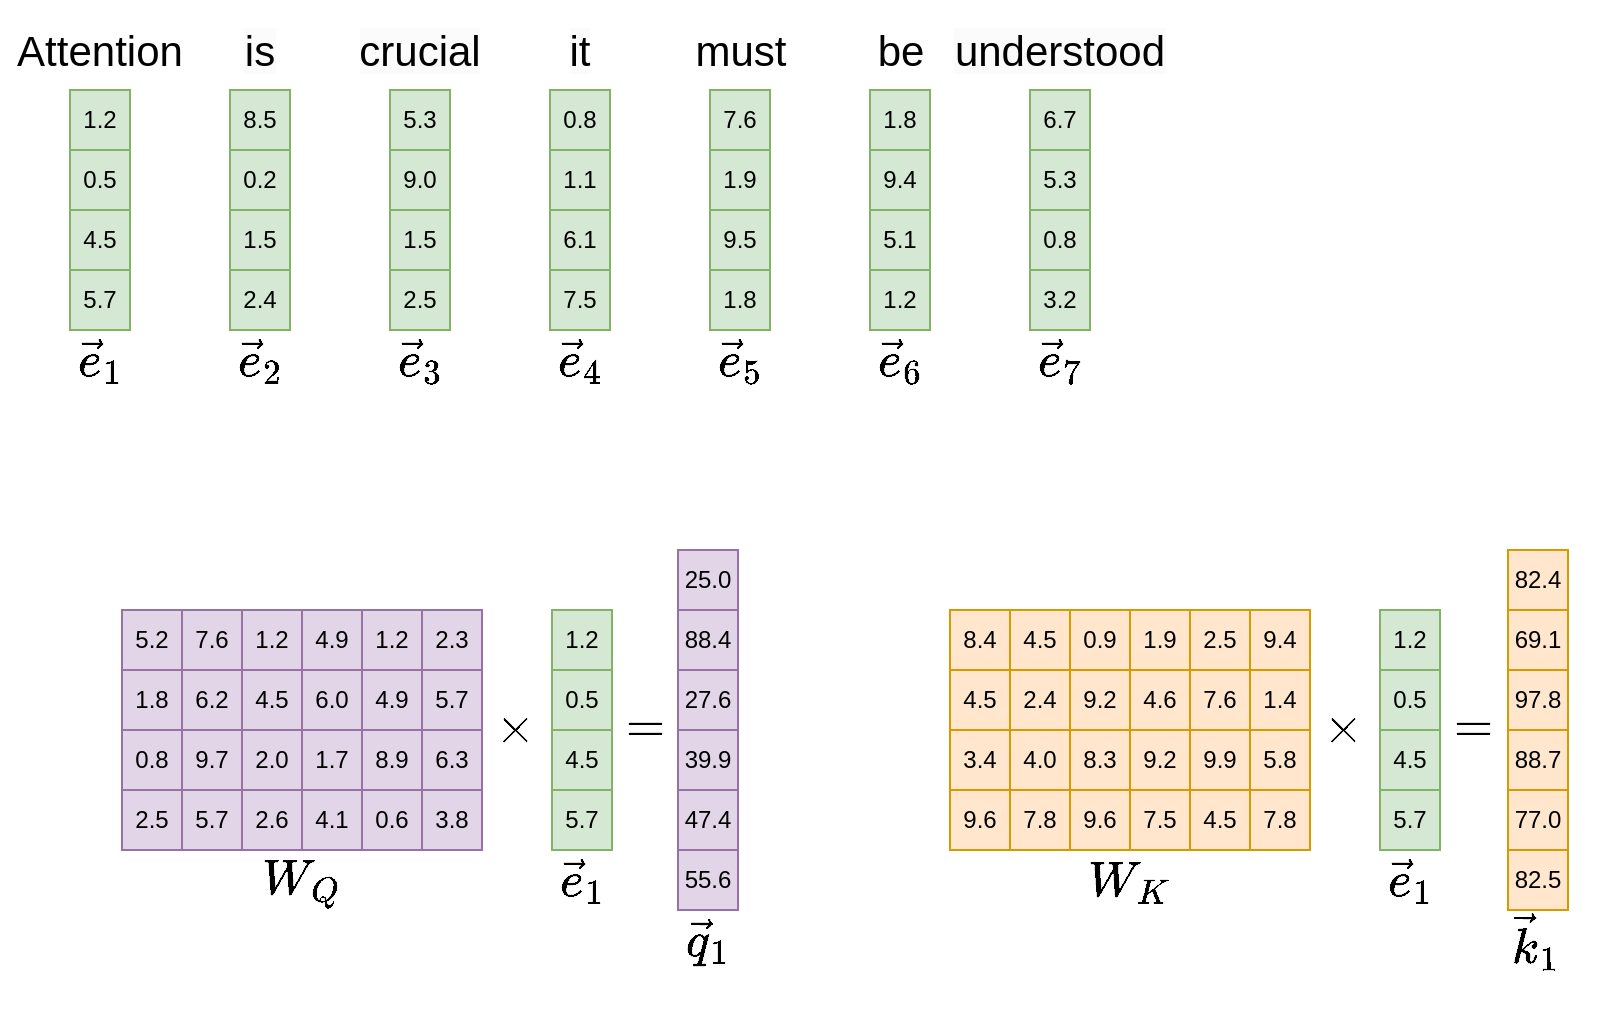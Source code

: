 <mxfile version="20.8.16" type="device"><diagram name="Page-1" id="EbGalk1hea7vhW5psMRA"><mxGraphModel dx="989" dy="582" grid="1" gridSize="10" guides="1" tooltips="1" connect="1" arrows="1" fold="1" page="1" pageScale="1" pageWidth="827" pageHeight="1169" math="1" shadow="0"><root><mxCell id="0"/><mxCell id="1" parent="0"/><mxCell id="UyHrnG_V_bVHowqKQRL8-1" value="Attention" style="text;html=1;strokeColor=none;fillColor=none;align=center;verticalAlign=middle;whiteSpace=wrap;rounded=0;fontSize=21;" parent="1" vertex="1"><mxGeometry x="245" y="125" width="100" height="30" as="geometry"/></mxCell><mxCell id="UyHrnG_V_bVHowqKQRL8-2" value="1.2" style="rounded=0;whiteSpace=wrap;html=1;fillColor=#d5e8d4;strokeColor=#82b366;" parent="1" vertex="1"><mxGeometry x="280" y="160" width="30" height="30" as="geometry"/></mxCell><mxCell id="UyHrnG_V_bVHowqKQRL8-3" value="0.5" style="rounded=0;whiteSpace=wrap;html=1;verticalAlign=middle;align=center;fillColor=#d5e8d4;strokeColor=#82b366;" parent="1" vertex="1"><mxGeometry x="280" y="190" width="30" height="30" as="geometry"/></mxCell><mxCell id="UyHrnG_V_bVHowqKQRL8-4" value="4.5" style="rounded=0;whiteSpace=wrap;html=1;fillColor=#d5e8d4;strokeColor=#82b366;" parent="1" vertex="1"><mxGeometry x="280" y="220" width="30" height="30" as="geometry"/></mxCell><mxCell id="UyHrnG_V_bVHowqKQRL8-5" value="5.7" style="rounded=0;whiteSpace=wrap;html=1;fillColor=#d5e8d4;strokeColor=#82b366;" parent="1" vertex="1"><mxGeometry x="280" y="250" width="30" height="30" as="geometry"/></mxCell><mxCell id="UyHrnG_V_bVHowqKQRL8-9" value="&lt;span style=&quot;color: rgb(0, 0, 0); font-family: Helvetica; font-size: 21px; font-style: normal; font-variant-ligatures: normal; font-variant-caps: normal; font-weight: 400; letter-spacing: normal; orphans: 2; text-indent: 0px; text-transform: none; widows: 2; word-spacing: 0px; -webkit-text-stroke-width: 0px; background-color: rgb(251, 251, 251); text-decoration-thickness: initial; text-decoration-style: initial; text-decoration-color: initial; float: none; display: inline !important;&quot;&gt;is&lt;/span&gt;" style="text;whiteSpace=wrap;html=1;fontSize=21;verticalAlign=middle;align=center;" parent="1" vertex="1"><mxGeometry x="350" y="125" width="50" height="30" as="geometry"/></mxCell><mxCell id="UyHrnG_V_bVHowqKQRL8-10" value="&lt;span style=&quot;color: rgb(0, 0, 0); font-family: Helvetica; font-size: 21px; font-style: normal; font-variant-ligatures: normal; font-variant-caps: normal; font-weight: 400; letter-spacing: normal; orphans: 2; text-indent: 0px; text-transform: none; widows: 2; word-spacing: 0px; -webkit-text-stroke-width: 0px; background-color: rgb(251, 251, 251); text-decoration-thickness: initial; text-decoration-style: initial; text-decoration-color: initial; float: none; display: inline !important;&quot;&gt;crucial&lt;/span&gt;" style="text;whiteSpace=wrap;html=1;fontSize=21;verticalAlign=middle;align=center;" parent="1" vertex="1"><mxGeometry x="410" y="115" width="90" height="50" as="geometry"/></mxCell><mxCell id="UyHrnG_V_bVHowqKQRL8-11" value="&lt;span style=&quot;color: rgb(0, 0, 0); font-family: Helvetica; font-size: 21px; font-style: normal; font-variant-ligatures: normal; font-variant-caps: normal; font-weight: 400; letter-spacing: normal; orphans: 2; text-indent: 0px; text-transform: none; widows: 2; word-spacing: 0px; -webkit-text-stroke-width: 0px; background-color: rgb(251, 251, 251); text-decoration-thickness: initial; text-decoration-style: initial; text-decoration-color: initial; float: none; display: inline !important;&quot;&gt;it&lt;/span&gt;" style="text;whiteSpace=wrap;html=1;fontSize=21;verticalAlign=middle;align=center;" parent="1" vertex="1"><mxGeometry x="510" y="115" width="50" height="50" as="geometry"/></mxCell><mxCell id="UyHrnG_V_bVHowqKQRL8-13" value="must" style="text;html=1;align=center;verticalAlign=middle;resizable=0;points=[];autosize=1;strokeColor=none;fillColor=none;fontSize=21;" parent="1" vertex="1"><mxGeometry x="580" y="120" width="70" height="40" as="geometry"/></mxCell><mxCell id="UyHrnG_V_bVHowqKQRL8-14" value="be" style="text;html=1;align=center;verticalAlign=middle;resizable=0;points=[];autosize=1;strokeColor=none;fillColor=none;fontSize=21;" parent="1" vertex="1"><mxGeometry x="670" y="120" width="50" height="40" as="geometry"/></mxCell><mxCell id="UyHrnG_V_bVHowqKQRL8-15" value="&lt;span style=&quot;color: rgb(0, 0, 0); font-family: Helvetica; font-size: 21px; font-style: normal; font-variant-ligatures: normal; font-variant-caps: normal; font-weight: 400; letter-spacing: normal; orphans: 2; text-indent: 0px; text-transform: none; widows: 2; word-spacing: 0px; -webkit-text-stroke-width: 0px; background-color: rgb(251, 251, 251); text-decoration-thickness: initial; text-decoration-style: initial; text-decoration-color: initial; float: none; display: inline !important;&quot;&gt;understood&lt;/span&gt;" style="text;whiteSpace=wrap;html=1;fontSize=21;verticalAlign=middle;align=center;" parent="1" vertex="1"><mxGeometry x="705" y="115" width="140" height="50" as="geometry"/></mxCell><mxCell id="UyHrnG_V_bVHowqKQRL8-16" value="8.5" style="rounded=0;whiteSpace=wrap;html=1;fillColor=#d5e8d4;strokeColor=#82b366;" parent="1" vertex="1"><mxGeometry x="360" y="160" width="30" height="30" as="geometry"/></mxCell><mxCell id="UyHrnG_V_bVHowqKQRL8-17" value="0.2" style="rounded=0;whiteSpace=wrap;html=1;verticalAlign=middle;align=center;fillColor=#d5e8d4;strokeColor=#82b366;" parent="1" vertex="1"><mxGeometry x="360" y="190" width="30" height="30" as="geometry"/></mxCell><mxCell id="UyHrnG_V_bVHowqKQRL8-18" value="1.5" style="rounded=0;whiteSpace=wrap;html=1;fillColor=#d5e8d4;strokeColor=#82b366;" parent="1" vertex="1"><mxGeometry x="360" y="220" width="30" height="30" as="geometry"/></mxCell><mxCell id="UyHrnG_V_bVHowqKQRL8-19" value="2.4" style="rounded=0;whiteSpace=wrap;html=1;fillColor=#d5e8d4;strokeColor=#82b366;" parent="1" vertex="1"><mxGeometry x="360" y="250" width="30" height="30" as="geometry"/></mxCell><mxCell id="UyHrnG_V_bVHowqKQRL8-22" value="5.3" style="rounded=0;whiteSpace=wrap;html=1;fillColor=#d5e8d4;strokeColor=#82b366;" parent="1" vertex="1"><mxGeometry x="440" y="160" width="30" height="30" as="geometry"/></mxCell><mxCell id="UyHrnG_V_bVHowqKQRL8-23" value="9.0" style="rounded=0;whiteSpace=wrap;html=1;verticalAlign=middle;align=center;fillColor=#d5e8d4;strokeColor=#82b366;" parent="1" vertex="1"><mxGeometry x="440" y="190" width="30" height="30" as="geometry"/></mxCell><mxCell id="UyHrnG_V_bVHowqKQRL8-24" value="1.5" style="rounded=0;whiteSpace=wrap;html=1;fillColor=#d5e8d4;strokeColor=#82b366;" parent="1" vertex="1"><mxGeometry x="440" y="220" width="30" height="30" as="geometry"/></mxCell><mxCell id="UyHrnG_V_bVHowqKQRL8-25" value="2.5" style="rounded=0;whiteSpace=wrap;html=1;fillColor=#d5e8d4;strokeColor=#82b366;" parent="1" vertex="1"><mxGeometry x="440" y="250" width="30" height="30" as="geometry"/></mxCell><mxCell id="UyHrnG_V_bVHowqKQRL8-28" value="0.8" style="rounded=0;whiteSpace=wrap;html=1;fillColor=#d5e8d4;strokeColor=#82b366;" parent="1" vertex="1"><mxGeometry x="520" y="160" width="30" height="30" as="geometry"/></mxCell><mxCell id="UyHrnG_V_bVHowqKQRL8-29" value="1.1" style="rounded=0;whiteSpace=wrap;html=1;verticalAlign=middle;align=center;fillColor=#d5e8d4;strokeColor=#82b366;" parent="1" vertex="1"><mxGeometry x="520" y="190" width="30" height="30" as="geometry"/></mxCell><mxCell id="UyHrnG_V_bVHowqKQRL8-30" value="6.1" style="rounded=0;whiteSpace=wrap;html=1;fillColor=#d5e8d4;strokeColor=#82b366;" parent="1" vertex="1"><mxGeometry x="520" y="220" width="30" height="30" as="geometry"/></mxCell><mxCell id="UyHrnG_V_bVHowqKQRL8-31" value="7.5" style="rounded=0;whiteSpace=wrap;html=1;fillColor=#d5e8d4;strokeColor=#82b366;" parent="1" vertex="1"><mxGeometry x="520" y="250" width="30" height="30" as="geometry"/></mxCell><mxCell id="UyHrnG_V_bVHowqKQRL8-34" value="7.6" style="rounded=0;whiteSpace=wrap;html=1;fillColor=#d5e8d4;strokeColor=#82b366;" parent="1" vertex="1"><mxGeometry x="600" y="160" width="30" height="30" as="geometry"/></mxCell><mxCell id="UyHrnG_V_bVHowqKQRL8-35" value="1.9" style="rounded=0;whiteSpace=wrap;html=1;verticalAlign=middle;align=center;fillColor=#d5e8d4;strokeColor=#82b366;" parent="1" vertex="1"><mxGeometry x="600" y="190" width="30" height="30" as="geometry"/></mxCell><mxCell id="UyHrnG_V_bVHowqKQRL8-36" value="9.5" style="rounded=0;whiteSpace=wrap;html=1;fillColor=#d5e8d4;strokeColor=#82b366;" parent="1" vertex="1"><mxGeometry x="600" y="220" width="30" height="30" as="geometry"/></mxCell><mxCell id="UyHrnG_V_bVHowqKQRL8-37" value="1.8" style="rounded=0;whiteSpace=wrap;html=1;fillColor=#d5e8d4;strokeColor=#82b366;" parent="1" vertex="1"><mxGeometry x="600" y="250" width="30" height="30" as="geometry"/></mxCell><mxCell id="UyHrnG_V_bVHowqKQRL8-40" value="1.8" style="rounded=0;whiteSpace=wrap;html=1;fillColor=#d5e8d4;strokeColor=#82b366;" parent="1" vertex="1"><mxGeometry x="680" y="160" width="30" height="30" as="geometry"/></mxCell><mxCell id="UyHrnG_V_bVHowqKQRL8-41" value="9.4" style="rounded=0;whiteSpace=wrap;html=1;verticalAlign=middle;align=center;fillColor=#d5e8d4;strokeColor=#82b366;" parent="1" vertex="1"><mxGeometry x="680" y="190" width="30" height="30" as="geometry"/></mxCell><mxCell id="UyHrnG_V_bVHowqKQRL8-42" value="5.1" style="rounded=0;whiteSpace=wrap;html=1;fillColor=#d5e8d4;strokeColor=#82b366;" parent="1" vertex="1"><mxGeometry x="680" y="220" width="30" height="30" as="geometry"/></mxCell><mxCell id="UyHrnG_V_bVHowqKQRL8-43" value="1.2" style="rounded=0;whiteSpace=wrap;html=1;fillColor=#d5e8d4;strokeColor=#82b366;" parent="1" vertex="1"><mxGeometry x="680" y="250" width="30" height="30" as="geometry"/></mxCell><mxCell id="UyHrnG_V_bVHowqKQRL8-52" value="6.7" style="rounded=0;whiteSpace=wrap;html=1;fillColor=#d5e8d4;strokeColor=#82b366;" parent="1" vertex="1"><mxGeometry x="760" y="160" width="30" height="30" as="geometry"/></mxCell><mxCell id="UyHrnG_V_bVHowqKQRL8-53" value="5.3" style="rounded=0;whiteSpace=wrap;html=1;verticalAlign=middle;align=center;fillColor=#d5e8d4;strokeColor=#82b366;" parent="1" vertex="1"><mxGeometry x="760" y="190" width="30" height="30" as="geometry"/></mxCell><mxCell id="UyHrnG_V_bVHowqKQRL8-54" value="0.8" style="rounded=0;whiteSpace=wrap;html=1;fillColor=#d5e8d4;strokeColor=#82b366;" parent="1" vertex="1"><mxGeometry x="760" y="220" width="30" height="30" as="geometry"/></mxCell><mxCell id="UyHrnG_V_bVHowqKQRL8-55" value="3.2" style="rounded=0;whiteSpace=wrap;html=1;fillColor=#d5e8d4;strokeColor=#82b366;" parent="1" vertex="1"><mxGeometry x="760" y="250" width="30" height="30" as="geometry"/></mxCell><mxCell id="UyHrnG_V_bVHowqKQRL8-58" value="\( \vec{e}_1 \)" style="text;html=1;strokeColor=none;fillColor=none;align=center;verticalAlign=middle;whiteSpace=wrap;rounded=0;fontSize=21;" parent="1" vertex="1"><mxGeometry x="265" y="280" width="60" height="30" as="geometry"/></mxCell><mxCell id="UyHrnG_V_bVHowqKQRL8-59" value="\( \vec{e}_2 \)" style="text;html=1;strokeColor=none;fillColor=none;align=center;verticalAlign=middle;whiteSpace=wrap;rounded=0;fontSize=21;" parent="1" vertex="1"><mxGeometry x="345" y="280" width="60" height="30" as="geometry"/></mxCell><mxCell id="UyHrnG_V_bVHowqKQRL8-60" value="\( \vec{e}_3 \)" style="text;html=1;strokeColor=none;fillColor=none;align=center;verticalAlign=middle;whiteSpace=wrap;rounded=0;fontSize=21;" parent="1" vertex="1"><mxGeometry x="425" y="280" width="60" height="30" as="geometry"/></mxCell><mxCell id="UyHrnG_V_bVHowqKQRL8-61" value="\( \vec{e}_4 \)" style="text;html=1;strokeColor=none;fillColor=none;align=center;verticalAlign=middle;whiteSpace=wrap;rounded=0;fontSize=21;" parent="1" vertex="1"><mxGeometry x="505" y="280" width="60" height="30" as="geometry"/></mxCell><mxCell id="UyHrnG_V_bVHowqKQRL8-62" value="\( \vec{e}_5 \)" style="text;html=1;strokeColor=none;fillColor=none;align=center;verticalAlign=middle;whiteSpace=wrap;rounded=0;fontSize=21;" parent="1" vertex="1"><mxGeometry x="585" y="280" width="60" height="30" as="geometry"/></mxCell><mxCell id="UyHrnG_V_bVHowqKQRL8-63" value="\( \vec{e}_6 \)" style="text;html=1;strokeColor=none;fillColor=none;align=center;verticalAlign=middle;whiteSpace=wrap;rounded=0;fontSize=21;" parent="1" vertex="1"><mxGeometry x="665" y="280" width="60" height="30" as="geometry"/></mxCell><mxCell id="UyHrnG_V_bVHowqKQRL8-64" value="\( \vec{e}_7 \)" style="text;html=1;strokeColor=none;fillColor=none;align=center;verticalAlign=middle;whiteSpace=wrap;rounded=0;fontSize=21;" parent="1" vertex="1"><mxGeometry x="745" y="280" width="60" height="30" as="geometry"/></mxCell><mxCell id="UyHrnG_V_bVHowqKQRL8-65" value="1.2" style="rounded=0;whiteSpace=wrap;html=1;fillColor=#d5e8d4;strokeColor=#82b366;" parent="1" vertex="1"><mxGeometry x="521" y="420" width="30" height="30" as="geometry"/></mxCell><mxCell id="UyHrnG_V_bVHowqKQRL8-66" value="0.5" style="rounded=0;whiteSpace=wrap;html=1;verticalAlign=middle;align=center;fillColor=#d5e8d4;strokeColor=#82b366;" parent="1" vertex="1"><mxGeometry x="521" y="450" width="30" height="30" as="geometry"/></mxCell><mxCell id="UyHrnG_V_bVHowqKQRL8-67" value="4.5" style="rounded=0;whiteSpace=wrap;html=1;fillColor=#d5e8d4;strokeColor=#82b366;" parent="1" vertex="1"><mxGeometry x="521" y="480" width="30" height="30" as="geometry"/></mxCell><mxCell id="UyHrnG_V_bVHowqKQRL8-68" value="5.7" style="rounded=0;whiteSpace=wrap;html=1;fillColor=#d5e8d4;strokeColor=#82b366;" parent="1" vertex="1"><mxGeometry x="521" y="510" width="30" height="30" as="geometry"/></mxCell><mxCell id="UyHrnG_V_bVHowqKQRL8-71" value="2.3" style="rounded=0;whiteSpace=wrap;html=1;fillColor=#e1d5e7;strokeColor=#9673a6;" parent="1" vertex="1"><mxGeometry x="456" y="420" width="30" height="30" as="geometry"/></mxCell><mxCell id="UyHrnG_V_bVHowqKQRL8-72" value="5.7" style="rounded=0;whiteSpace=wrap;html=1;verticalAlign=middle;align=center;fillColor=#e1d5e7;strokeColor=#9673a6;" parent="1" vertex="1"><mxGeometry x="456" y="450" width="30" height="30" as="geometry"/></mxCell><mxCell id="UyHrnG_V_bVHowqKQRL8-73" value="6.3" style="rounded=0;whiteSpace=wrap;html=1;fillColor=#e1d5e7;strokeColor=#9673a6;" parent="1" vertex="1"><mxGeometry x="456" y="480" width="30" height="30" as="geometry"/></mxCell><mxCell id="UyHrnG_V_bVHowqKQRL8-74" value="3.8" style="rounded=0;whiteSpace=wrap;html=1;fillColor=#e1d5e7;strokeColor=#9673a6;" parent="1" vertex="1"><mxGeometry x="456" y="510" width="30" height="30" as="geometry"/></mxCell><mxCell id="UyHrnG_V_bVHowqKQRL8-77" value="\( \vec{e}_1 \)" style="text;html=1;strokeColor=none;fillColor=none;align=center;verticalAlign=middle;whiteSpace=wrap;rounded=0;fontSize=21;" parent="1" vertex="1"><mxGeometry x="506" y="540" width="60" height="30" as="geometry"/></mxCell><mxCell id="UyHrnG_V_bVHowqKQRL8-78" value="1.2" style="rounded=0;whiteSpace=wrap;html=1;fillColor=#e1d5e7;strokeColor=#9673a6;" parent="1" vertex="1"><mxGeometry x="426" y="420" width="30" height="30" as="geometry"/></mxCell><mxCell id="UyHrnG_V_bVHowqKQRL8-79" value="4.9" style="rounded=0;whiteSpace=wrap;html=1;verticalAlign=middle;align=center;fillColor=#e1d5e7;strokeColor=#9673a6;" parent="1" vertex="1"><mxGeometry x="426" y="450" width="30" height="30" as="geometry"/></mxCell><mxCell id="UyHrnG_V_bVHowqKQRL8-80" value="8.9" style="rounded=0;whiteSpace=wrap;html=1;fillColor=#e1d5e7;strokeColor=#9673a6;" parent="1" vertex="1"><mxGeometry x="426" y="480" width="30" height="30" as="geometry"/></mxCell><mxCell id="UyHrnG_V_bVHowqKQRL8-81" value="0.6" style="rounded=0;whiteSpace=wrap;html=1;fillColor=#e1d5e7;strokeColor=#9673a6;" parent="1" vertex="1"><mxGeometry x="426" y="510" width="30" height="30" as="geometry"/></mxCell><mxCell id="UyHrnG_V_bVHowqKQRL8-84" value="4.9" style="rounded=0;whiteSpace=wrap;html=1;fillColor=#e1d5e7;strokeColor=#9673a6;" parent="1" vertex="1"><mxGeometry x="396" y="420" width="30" height="30" as="geometry"/></mxCell><mxCell id="UyHrnG_V_bVHowqKQRL8-85" value="6.0" style="rounded=0;whiteSpace=wrap;html=1;verticalAlign=middle;align=center;fillColor=#e1d5e7;strokeColor=#9673a6;" parent="1" vertex="1"><mxGeometry x="396" y="450" width="30" height="30" as="geometry"/></mxCell><mxCell id="UyHrnG_V_bVHowqKQRL8-86" value="1.7" style="rounded=0;whiteSpace=wrap;html=1;fillColor=#e1d5e7;strokeColor=#9673a6;" parent="1" vertex="1"><mxGeometry x="396" y="480" width="30" height="30" as="geometry"/></mxCell><mxCell id="UyHrnG_V_bVHowqKQRL8-87" value="4.1" style="rounded=0;whiteSpace=wrap;html=1;fillColor=#e1d5e7;strokeColor=#9673a6;" parent="1" vertex="1"><mxGeometry x="396" y="510" width="30" height="30" as="geometry"/></mxCell><mxCell id="UyHrnG_V_bVHowqKQRL8-90" value="1.2" style="rounded=0;whiteSpace=wrap;html=1;fillColor=#e1d5e7;strokeColor=#9673a6;" parent="1" vertex="1"><mxGeometry x="366" y="420" width="30" height="30" as="geometry"/></mxCell><mxCell id="UyHrnG_V_bVHowqKQRL8-91" value="4.5" style="rounded=0;whiteSpace=wrap;html=1;verticalAlign=middle;align=center;fillColor=#e1d5e7;strokeColor=#9673a6;" parent="1" vertex="1"><mxGeometry x="366" y="450" width="30" height="30" as="geometry"/></mxCell><mxCell id="UyHrnG_V_bVHowqKQRL8-92" value="2.0" style="rounded=0;whiteSpace=wrap;html=1;fillColor=#e1d5e7;strokeColor=#9673a6;" parent="1" vertex="1"><mxGeometry x="366" y="480" width="30" height="30" as="geometry"/></mxCell><mxCell id="UyHrnG_V_bVHowqKQRL8-93" value="2.6" style="rounded=0;whiteSpace=wrap;html=1;fillColor=#e1d5e7;strokeColor=#9673a6;" parent="1" vertex="1"><mxGeometry x="366" y="510" width="30" height="30" as="geometry"/></mxCell><mxCell id="UyHrnG_V_bVHowqKQRL8-96" value="7.6" style="rounded=0;whiteSpace=wrap;html=1;fillColor=#e1d5e7;strokeColor=#9673a6;" parent="1" vertex="1"><mxGeometry x="336" y="420" width="30" height="30" as="geometry"/></mxCell><mxCell id="UyHrnG_V_bVHowqKQRL8-97" value="6.2" style="rounded=0;whiteSpace=wrap;html=1;verticalAlign=middle;align=center;fillColor=#e1d5e7;strokeColor=#9673a6;" parent="1" vertex="1"><mxGeometry x="336" y="450" width="30" height="30" as="geometry"/></mxCell><mxCell id="UyHrnG_V_bVHowqKQRL8-98" value="9.7" style="rounded=0;whiteSpace=wrap;html=1;fillColor=#e1d5e7;strokeColor=#9673a6;" parent="1" vertex="1"><mxGeometry x="336" y="480" width="30" height="30" as="geometry"/></mxCell><mxCell id="UyHrnG_V_bVHowqKQRL8-99" value="5.7" style="rounded=0;whiteSpace=wrap;html=1;fillColor=#e1d5e7;strokeColor=#9673a6;" parent="1" vertex="1"><mxGeometry x="336" y="510" width="30" height="30" as="geometry"/></mxCell><mxCell id="UyHrnG_V_bVHowqKQRL8-102" value="5.2" style="rounded=0;whiteSpace=wrap;html=1;fillColor=#e1d5e7;strokeColor=#9673a6;" parent="1" vertex="1"><mxGeometry x="306" y="420" width="30" height="30" as="geometry"/></mxCell><mxCell id="UyHrnG_V_bVHowqKQRL8-103" value="1.8" style="rounded=0;whiteSpace=wrap;html=1;verticalAlign=middle;align=center;fillColor=#e1d5e7;strokeColor=#9673a6;" parent="1" vertex="1"><mxGeometry x="306" y="450" width="30" height="30" as="geometry"/></mxCell><mxCell id="UyHrnG_V_bVHowqKQRL8-104" value="0.8" style="rounded=0;whiteSpace=wrap;html=1;fillColor=#e1d5e7;strokeColor=#9673a6;" parent="1" vertex="1"><mxGeometry x="306" y="480" width="30" height="30" as="geometry"/></mxCell><mxCell id="UyHrnG_V_bVHowqKQRL8-105" value="2.5" style="rounded=0;whiteSpace=wrap;html=1;fillColor=#e1d5e7;strokeColor=#9673a6;" parent="1" vertex="1"><mxGeometry x="306" y="510" width="30" height="30" as="geometry"/></mxCell><mxCell id="UyHrnG_V_bVHowqKQRL8-120" value="\( W_Q \)" style="text;html=1;strokeColor=none;fillColor=none;align=center;verticalAlign=middle;whiteSpace=wrap;rounded=0;fontSize=21;" parent="1" vertex="1"><mxGeometry x="366" y="540" width="60" height="30" as="geometry"/></mxCell><mxCell id="UyHrnG_V_bVHowqKQRL8-121" value="\( \times \)" style="text;html=1;strokeColor=none;fillColor=none;align=center;verticalAlign=middle;whiteSpace=wrap;rounded=0;fontSize=21;" parent="1" vertex="1"><mxGeometry x="488" y="463" width="30" height="30" as="geometry"/></mxCell><mxCell id="UyHrnG_V_bVHowqKQRL8-122" value="\( = \)" style="text;html=1;strokeColor=none;fillColor=none;align=center;verticalAlign=middle;whiteSpace=wrap;rounded=0;fontSize=21;" parent="1" vertex="1"><mxGeometry x="553" y="463" width="30" height="30" as="geometry"/></mxCell><mxCell id="UyHrnG_V_bVHowqKQRL8-124" value="25.0" style="rounded=0;whiteSpace=wrap;html=1;fillColor=#e1d5e7;strokeColor=#9673a6;" parent="1" vertex="1"><mxGeometry x="584" y="390" width="30" height="30" as="geometry"/></mxCell><mxCell id="UyHrnG_V_bVHowqKQRL8-125" value="88.4" style="rounded=0;whiteSpace=wrap;html=1;verticalAlign=middle;align=center;fillColor=#e1d5e7;strokeColor=#9673a6;" parent="1" vertex="1"><mxGeometry x="584" y="420" width="30" height="30" as="geometry"/></mxCell><mxCell id="UyHrnG_V_bVHowqKQRL8-126" value="27.6" style="rounded=0;whiteSpace=wrap;html=1;fillColor=#e1d5e7;strokeColor=#9673a6;" parent="1" vertex="1"><mxGeometry x="584" y="450" width="30" height="30" as="geometry"/></mxCell><mxCell id="UyHrnG_V_bVHowqKQRL8-127" value="39.9" style="rounded=0;whiteSpace=wrap;html=1;fillColor=#e1d5e7;strokeColor=#9673a6;" parent="1" vertex="1"><mxGeometry x="584" y="480" width="30" height="30" as="geometry"/></mxCell><mxCell id="UyHrnG_V_bVHowqKQRL8-128" value="47.4" style="rounded=0;whiteSpace=wrap;html=1;fillColor=#e1d5e7;strokeColor=#9673a6;" parent="1" vertex="1"><mxGeometry x="584" y="510" width="30" height="30" as="geometry"/></mxCell><mxCell id="UyHrnG_V_bVHowqKQRL8-129" value="55.6" style="rounded=0;whiteSpace=wrap;html=1;fillColor=#e1d5e7;strokeColor=#9673a6;" parent="1" vertex="1"><mxGeometry x="584" y="540" width="30" height="30" as="geometry"/></mxCell><mxCell id="UyHrnG_V_bVHowqKQRL8-134" value="\( \vec{q}_1 \)" style="text;html=1;strokeColor=none;fillColor=none;align=center;verticalAlign=middle;whiteSpace=wrap;rounded=0;fontSize=21;" parent="1" vertex="1"><mxGeometry x="569" y="570" width="60" height="30" as="geometry"/></mxCell><mxCell id="fQk8kGWmBJf_1s6ansiL-1" value="1.2" style="rounded=0;whiteSpace=wrap;html=1;fillColor=#d5e8d4;strokeColor=#82b366;" vertex="1" parent="1"><mxGeometry x="935" y="420" width="30" height="30" as="geometry"/></mxCell><mxCell id="fQk8kGWmBJf_1s6ansiL-2" value="0.5" style="rounded=0;whiteSpace=wrap;html=1;verticalAlign=middle;align=center;fillColor=#d5e8d4;strokeColor=#82b366;" vertex="1" parent="1"><mxGeometry x="935" y="450" width="30" height="30" as="geometry"/></mxCell><mxCell id="fQk8kGWmBJf_1s6ansiL-3" value="4.5" style="rounded=0;whiteSpace=wrap;html=1;fillColor=#d5e8d4;strokeColor=#82b366;" vertex="1" parent="1"><mxGeometry x="935" y="480" width="30" height="30" as="geometry"/></mxCell><mxCell id="fQk8kGWmBJf_1s6ansiL-4" value="5.7" style="rounded=0;whiteSpace=wrap;html=1;fillColor=#d5e8d4;strokeColor=#82b366;" vertex="1" parent="1"><mxGeometry x="935" y="510" width="30" height="30" as="geometry"/></mxCell><mxCell id="fQk8kGWmBJf_1s6ansiL-5" value="9.4" style="rounded=0;whiteSpace=wrap;html=1;fillColor=#ffe6cc;strokeColor=#d79b00;" vertex="1" parent="1"><mxGeometry x="870" y="420" width="30" height="30" as="geometry"/></mxCell><mxCell id="fQk8kGWmBJf_1s6ansiL-6" value="1.4" style="rounded=0;whiteSpace=wrap;html=1;verticalAlign=middle;align=center;fillColor=#ffe6cc;strokeColor=#d79b00;" vertex="1" parent="1"><mxGeometry x="870" y="450" width="30" height="30" as="geometry"/></mxCell><mxCell id="fQk8kGWmBJf_1s6ansiL-7" value="5.8" style="rounded=0;whiteSpace=wrap;html=1;fillColor=#ffe6cc;strokeColor=#d79b00;" vertex="1" parent="1"><mxGeometry x="870" y="480" width="30" height="30" as="geometry"/></mxCell><mxCell id="fQk8kGWmBJf_1s6ansiL-8" value="7.8" style="rounded=0;whiteSpace=wrap;html=1;fillColor=#ffe6cc;strokeColor=#d79b00;" vertex="1" parent="1"><mxGeometry x="870" y="510" width="30" height="30" as="geometry"/></mxCell><mxCell id="fQk8kGWmBJf_1s6ansiL-9" value="\( \vec{e}_1 \)" style="text;html=1;strokeColor=none;fillColor=none;align=center;verticalAlign=middle;whiteSpace=wrap;rounded=0;fontSize=21;" vertex="1" parent="1"><mxGeometry x="920" y="540" width="60" height="30" as="geometry"/></mxCell><mxCell id="fQk8kGWmBJf_1s6ansiL-10" value="2.5" style="rounded=0;whiteSpace=wrap;html=1;fillColor=#ffe6cc;strokeColor=#d79b00;" vertex="1" parent="1"><mxGeometry x="840" y="420" width="30" height="30" as="geometry"/></mxCell><mxCell id="fQk8kGWmBJf_1s6ansiL-11" value="7.6" style="rounded=0;whiteSpace=wrap;html=1;verticalAlign=middle;align=center;fillColor=#ffe6cc;strokeColor=#d79b00;" vertex="1" parent="1"><mxGeometry x="840" y="450" width="30" height="30" as="geometry"/></mxCell><mxCell id="fQk8kGWmBJf_1s6ansiL-12" value="9.9" style="rounded=0;whiteSpace=wrap;html=1;fillColor=#ffe6cc;strokeColor=#d79b00;" vertex="1" parent="1"><mxGeometry x="840" y="480" width="30" height="30" as="geometry"/></mxCell><mxCell id="fQk8kGWmBJf_1s6ansiL-13" value="4.5" style="rounded=0;whiteSpace=wrap;html=1;fillColor=#ffe6cc;strokeColor=#d79b00;" vertex="1" parent="1"><mxGeometry x="840" y="510" width="30" height="30" as="geometry"/></mxCell><mxCell id="fQk8kGWmBJf_1s6ansiL-14" value="1.9" style="rounded=0;whiteSpace=wrap;html=1;fillColor=#ffe6cc;strokeColor=#d79b00;" vertex="1" parent="1"><mxGeometry x="810" y="420" width="30" height="30" as="geometry"/></mxCell><mxCell id="fQk8kGWmBJf_1s6ansiL-15" value="4.6" style="rounded=0;whiteSpace=wrap;html=1;verticalAlign=middle;align=center;fillColor=#ffe6cc;strokeColor=#d79b00;" vertex="1" parent="1"><mxGeometry x="810" y="450" width="30" height="30" as="geometry"/></mxCell><mxCell id="fQk8kGWmBJf_1s6ansiL-16" value="9.2" style="rounded=0;whiteSpace=wrap;html=1;fillColor=#ffe6cc;strokeColor=#d79b00;" vertex="1" parent="1"><mxGeometry x="810" y="480" width="30" height="30" as="geometry"/></mxCell><mxCell id="fQk8kGWmBJf_1s6ansiL-17" value="7.5" style="rounded=0;whiteSpace=wrap;html=1;fillColor=#ffe6cc;strokeColor=#d79b00;" vertex="1" parent="1"><mxGeometry x="810" y="510" width="30" height="30" as="geometry"/></mxCell><mxCell id="fQk8kGWmBJf_1s6ansiL-18" value="0.9" style="rounded=0;whiteSpace=wrap;html=1;fillColor=#ffe6cc;strokeColor=#d79b00;" vertex="1" parent="1"><mxGeometry x="780" y="420" width="30" height="30" as="geometry"/></mxCell><mxCell id="fQk8kGWmBJf_1s6ansiL-19" value="9.2" style="rounded=0;whiteSpace=wrap;html=1;verticalAlign=middle;align=center;fillColor=#ffe6cc;strokeColor=#d79b00;" vertex="1" parent="1"><mxGeometry x="780" y="450" width="30" height="30" as="geometry"/></mxCell><mxCell id="fQk8kGWmBJf_1s6ansiL-20" value="8.3" style="rounded=0;whiteSpace=wrap;html=1;fillColor=#ffe6cc;strokeColor=#d79b00;" vertex="1" parent="1"><mxGeometry x="780" y="480" width="30" height="30" as="geometry"/></mxCell><mxCell id="fQk8kGWmBJf_1s6ansiL-21" value="9.6" style="rounded=0;whiteSpace=wrap;html=1;fillColor=#ffe6cc;strokeColor=#d79b00;" vertex="1" parent="1"><mxGeometry x="780" y="510" width="30" height="30" as="geometry"/></mxCell><mxCell id="fQk8kGWmBJf_1s6ansiL-22" value="4.5" style="rounded=0;whiteSpace=wrap;html=1;fillColor=#ffe6cc;strokeColor=#d79b00;" vertex="1" parent="1"><mxGeometry x="750" y="420" width="30" height="30" as="geometry"/></mxCell><mxCell id="fQk8kGWmBJf_1s6ansiL-23" value="2.4" style="rounded=0;whiteSpace=wrap;html=1;verticalAlign=middle;align=center;fillColor=#ffe6cc;strokeColor=#d79b00;" vertex="1" parent="1"><mxGeometry x="750" y="450" width="30" height="30" as="geometry"/></mxCell><mxCell id="fQk8kGWmBJf_1s6ansiL-24" value="4.0" style="rounded=0;whiteSpace=wrap;html=1;fillColor=#ffe6cc;strokeColor=#d79b00;" vertex="1" parent="1"><mxGeometry x="750" y="480" width="30" height="30" as="geometry"/></mxCell><mxCell id="fQk8kGWmBJf_1s6ansiL-25" value="7.8" style="rounded=0;whiteSpace=wrap;html=1;fillColor=#ffe6cc;strokeColor=#d79b00;" vertex="1" parent="1"><mxGeometry x="750" y="510" width="30" height="30" as="geometry"/></mxCell><mxCell id="fQk8kGWmBJf_1s6ansiL-26" value="8.4" style="rounded=0;whiteSpace=wrap;html=1;fillColor=#ffe6cc;strokeColor=#d79b00;" vertex="1" parent="1"><mxGeometry x="720" y="420" width="30" height="30" as="geometry"/></mxCell><mxCell id="fQk8kGWmBJf_1s6ansiL-27" value="4.5" style="rounded=0;whiteSpace=wrap;html=1;verticalAlign=middle;align=center;fillColor=#ffe6cc;strokeColor=#d79b00;" vertex="1" parent="1"><mxGeometry x="720" y="450" width="30" height="30" as="geometry"/></mxCell><mxCell id="fQk8kGWmBJf_1s6ansiL-28" value="3.4" style="rounded=0;whiteSpace=wrap;html=1;fillColor=#ffe6cc;strokeColor=#d79b00;" vertex="1" parent="1"><mxGeometry x="720" y="480" width="30" height="30" as="geometry"/></mxCell><mxCell id="fQk8kGWmBJf_1s6ansiL-29" value="9.6" style="rounded=0;whiteSpace=wrap;html=1;fillColor=#ffe6cc;strokeColor=#d79b00;" vertex="1" parent="1"><mxGeometry x="720" y="510" width="30" height="30" as="geometry"/></mxCell><mxCell id="fQk8kGWmBJf_1s6ansiL-30" value="\( W_K \)" style="text;html=1;strokeColor=none;fillColor=none;align=center;verticalAlign=middle;whiteSpace=wrap;rounded=0;fontSize=21;" vertex="1" parent="1"><mxGeometry x="780" y="540" width="60" height="30" as="geometry"/></mxCell><mxCell id="fQk8kGWmBJf_1s6ansiL-31" value="\( \times \)" style="text;html=1;strokeColor=none;fillColor=none;align=center;verticalAlign=middle;whiteSpace=wrap;rounded=0;fontSize=21;" vertex="1" parent="1"><mxGeometry x="902" y="463" width="30" height="30" as="geometry"/></mxCell><mxCell id="fQk8kGWmBJf_1s6ansiL-32" value="\( = \)" style="text;html=1;strokeColor=none;fillColor=none;align=center;verticalAlign=middle;whiteSpace=wrap;rounded=0;fontSize=21;" vertex="1" parent="1"><mxGeometry x="967" y="463" width="30" height="30" as="geometry"/></mxCell><mxCell id="fQk8kGWmBJf_1s6ansiL-33" value="82.4" style="rounded=0;whiteSpace=wrap;html=1;fillColor=#ffe6cc;strokeColor=#d79b00;" vertex="1" parent="1"><mxGeometry x="999" y="390" width="30" height="30" as="geometry"/></mxCell><mxCell id="fQk8kGWmBJf_1s6ansiL-34" value="69.1" style="rounded=0;whiteSpace=wrap;html=1;verticalAlign=middle;align=center;fillColor=#ffe6cc;strokeColor=#d79b00;" vertex="1" parent="1"><mxGeometry x="999" y="420" width="30" height="30" as="geometry"/></mxCell><mxCell id="fQk8kGWmBJf_1s6ansiL-35" value="97.8" style="rounded=0;whiteSpace=wrap;html=1;fillColor=#ffe6cc;strokeColor=#d79b00;" vertex="1" parent="1"><mxGeometry x="999" y="450" width="30" height="30" as="geometry"/></mxCell><mxCell id="fQk8kGWmBJf_1s6ansiL-36" value="88.7" style="rounded=0;whiteSpace=wrap;html=1;fillColor=#ffe6cc;strokeColor=#d79b00;" vertex="1" parent="1"><mxGeometry x="999" y="480" width="30" height="30" as="geometry"/></mxCell><mxCell id="fQk8kGWmBJf_1s6ansiL-37" value="77.0" style="rounded=0;whiteSpace=wrap;html=1;fillColor=#ffe6cc;strokeColor=#d79b00;" vertex="1" parent="1"><mxGeometry x="999" y="510" width="30" height="30" as="geometry"/></mxCell><mxCell id="fQk8kGWmBJf_1s6ansiL-38" value="82.5" style="rounded=0;whiteSpace=wrap;html=1;fillColor=#ffe6cc;strokeColor=#d79b00;" vertex="1" parent="1"><mxGeometry x="999" y="540" width="30" height="30" as="geometry"/></mxCell><mxCell id="fQk8kGWmBJf_1s6ansiL-39" value="\( \vec{k}_1 \)" style="text;html=1;strokeColor=none;fillColor=none;align=center;verticalAlign=middle;whiteSpace=wrap;rounded=0;fontSize=21;" vertex="1" parent="1"><mxGeometry x="983" y="570" width="60" height="30" as="geometry"/></mxCell></root></mxGraphModel></diagram></mxfile>